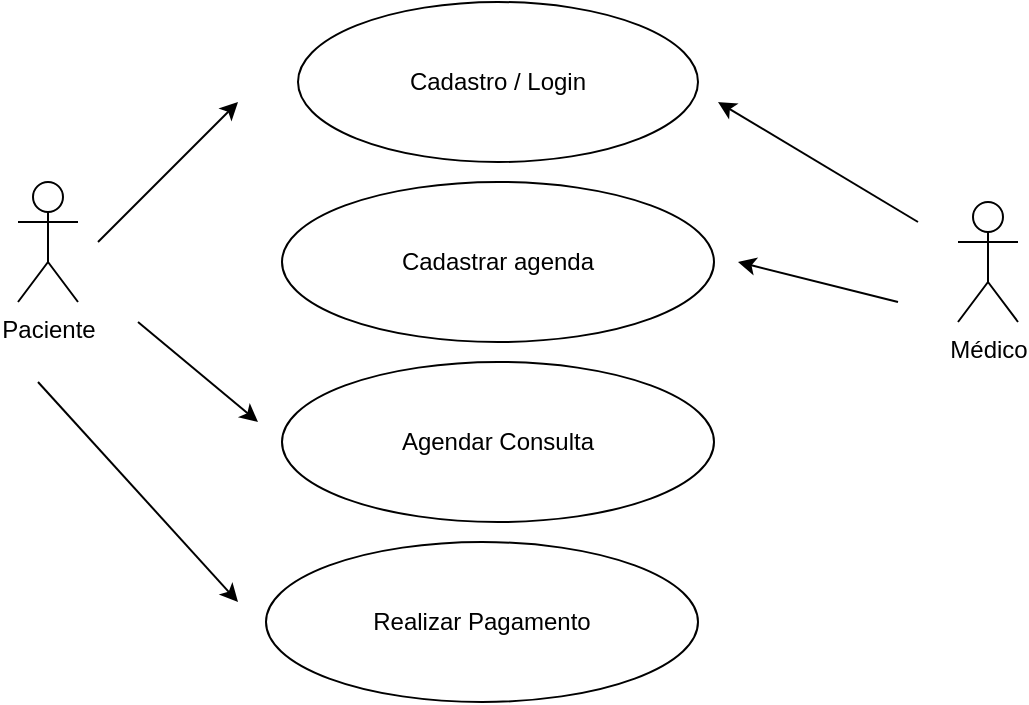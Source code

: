 <mxfile version="24.0.7" type="device">
  <diagram name="Página-1" id="JcAkG1YzSZEI5pXmAtJo">
    <mxGraphModel dx="1434" dy="782" grid="1" gridSize="10" guides="1" tooltips="1" connect="1" arrows="1" fold="1" page="1" pageScale="1" pageWidth="827" pageHeight="1169" math="0" shadow="0">
      <root>
        <mxCell id="0" />
        <mxCell id="1" parent="0" />
        <mxCell id="NYDVIVhHjhL5_mTTLEh6-1" value="Paciente" style="shape=umlActor;verticalLabelPosition=bottom;verticalAlign=top;html=1;outlineConnect=0;" parent="1" vertex="1">
          <mxGeometry x="120" y="240" width="30" height="60" as="geometry" />
        </mxCell>
        <mxCell id="NYDVIVhHjhL5_mTTLEh6-4" value="Cadastro / Login" style="ellipse;whiteSpace=wrap;html=1;" parent="1" vertex="1">
          <mxGeometry x="260" y="150" width="200" height="80" as="geometry" />
        </mxCell>
        <mxCell id="NYDVIVhHjhL5_mTTLEh6-5" value="Agendar Consulta" style="ellipse;whiteSpace=wrap;html=1;" parent="1" vertex="1">
          <mxGeometry x="252" y="330" width="216" height="80" as="geometry" />
        </mxCell>
        <mxCell id="NYDVIVhHjhL5_mTTLEh6-6" value="Cadastrar agenda" style="ellipse;whiteSpace=wrap;html=1;" parent="1" vertex="1">
          <mxGeometry x="252" y="240" width="216" height="80" as="geometry" />
        </mxCell>
        <mxCell id="NYDVIVhHjhL5_mTTLEh6-9" value="Médico" style="shape=umlActor;verticalLabelPosition=bottom;verticalAlign=top;html=1;outlineConnect=0;" parent="1" vertex="1">
          <mxGeometry x="590" y="250" width="30" height="60" as="geometry" />
        </mxCell>
        <mxCell id="NYDVIVhHjhL5_mTTLEh6-10" value="Realizar Pagamento" style="ellipse;whiteSpace=wrap;html=1;" parent="1" vertex="1">
          <mxGeometry x="244" y="420" width="216" height="80" as="geometry" />
        </mxCell>
        <mxCell id="NYDVIVhHjhL5_mTTLEh6-13" value="" style="endArrow=classic;html=1;rounded=0;" parent="1" edge="1">
          <mxGeometry width="50" height="50" relative="1" as="geometry">
            <mxPoint x="160" y="270" as="sourcePoint" />
            <mxPoint x="230" y="200" as="targetPoint" />
          </mxGeometry>
        </mxCell>
        <mxCell id="NYDVIVhHjhL5_mTTLEh6-14" value="" style="endArrow=classic;html=1;rounded=0;" parent="1" edge="1">
          <mxGeometry width="50" height="50" relative="1" as="geometry">
            <mxPoint x="180" y="310" as="sourcePoint" />
            <mxPoint x="240" y="360" as="targetPoint" />
          </mxGeometry>
        </mxCell>
        <mxCell id="NYDVIVhHjhL5_mTTLEh6-16" value="" style="endArrow=classic;html=1;rounded=0;" parent="1" edge="1">
          <mxGeometry width="50" height="50" relative="1" as="geometry">
            <mxPoint x="130" y="340" as="sourcePoint" />
            <mxPoint x="230" y="450" as="targetPoint" />
          </mxGeometry>
        </mxCell>
        <mxCell id="NYDVIVhHjhL5_mTTLEh6-17" value="" style="endArrow=classic;html=1;rounded=0;" parent="1" edge="1">
          <mxGeometry width="50" height="50" relative="1" as="geometry">
            <mxPoint x="570" y="260" as="sourcePoint" />
            <mxPoint x="470" y="200" as="targetPoint" />
          </mxGeometry>
        </mxCell>
        <mxCell id="NYDVIVhHjhL5_mTTLEh6-18" value="" style="endArrow=classic;html=1;rounded=0;" parent="1" edge="1">
          <mxGeometry width="50" height="50" relative="1" as="geometry">
            <mxPoint x="560" y="300" as="sourcePoint" />
            <mxPoint x="480" y="280" as="targetPoint" />
          </mxGeometry>
        </mxCell>
      </root>
    </mxGraphModel>
  </diagram>
</mxfile>
